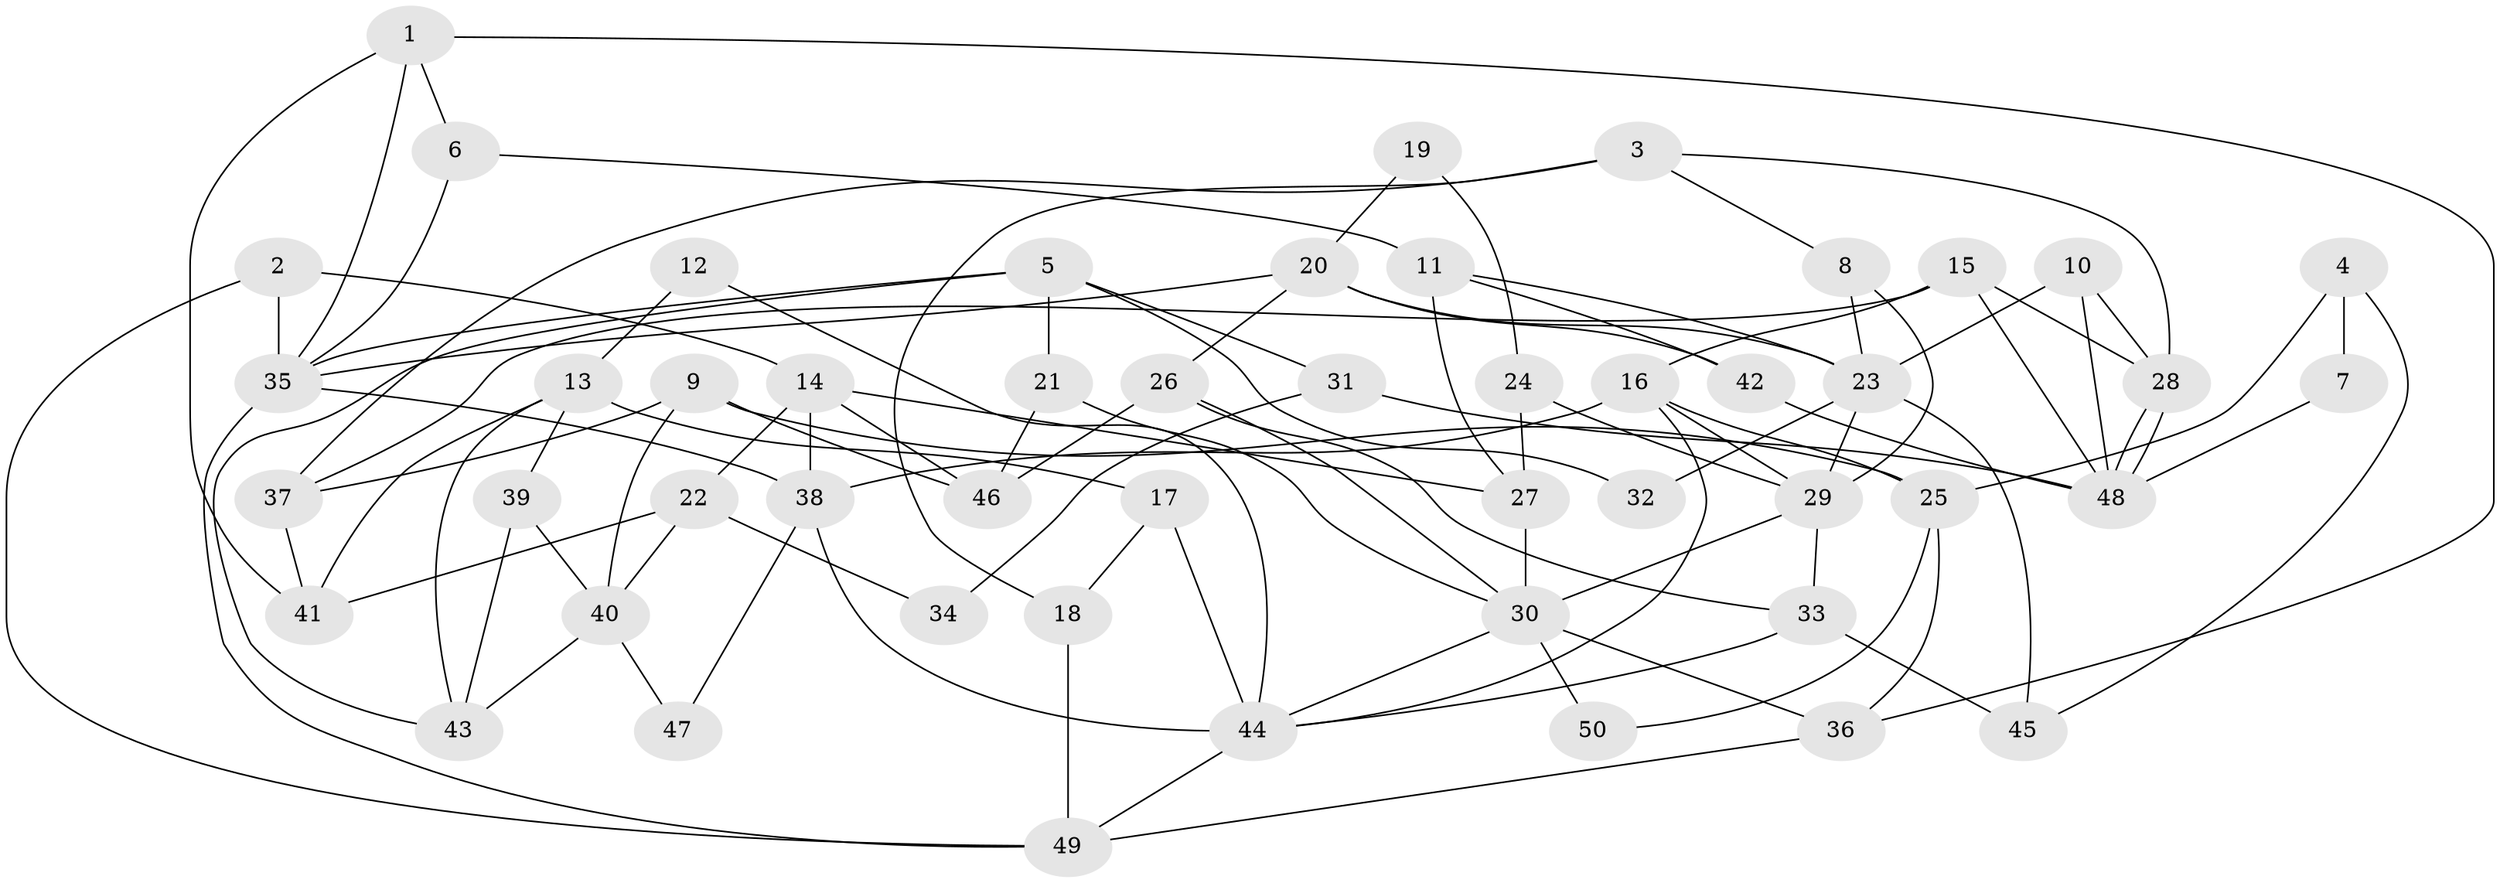 // coarse degree distribution, {7: 0.06666666666666667, 8: 0.03333333333333333, 4: 0.23333333333333334, 3: 0.2, 12: 0.03333333333333333, 2: 0.13333333333333333, 1: 0.03333333333333333, 9: 0.03333333333333333, 6: 0.1, 5: 0.13333333333333333}
// Generated by graph-tools (version 1.1) at 2025/18/03/04/25 18:18:41]
// undirected, 50 vertices, 100 edges
graph export_dot {
graph [start="1"]
  node [color=gray90,style=filled];
  1;
  2;
  3;
  4;
  5;
  6;
  7;
  8;
  9;
  10;
  11;
  12;
  13;
  14;
  15;
  16;
  17;
  18;
  19;
  20;
  21;
  22;
  23;
  24;
  25;
  26;
  27;
  28;
  29;
  30;
  31;
  32;
  33;
  34;
  35;
  36;
  37;
  38;
  39;
  40;
  41;
  42;
  43;
  44;
  45;
  46;
  47;
  48;
  49;
  50;
  1 -- 36;
  1 -- 41;
  1 -- 6;
  1 -- 35;
  2 -- 14;
  2 -- 35;
  2 -- 49;
  3 -- 37;
  3 -- 28;
  3 -- 8;
  3 -- 18;
  4 -- 25;
  4 -- 45;
  4 -- 7;
  5 -- 35;
  5 -- 21;
  5 -- 31;
  5 -- 32;
  5 -- 43;
  6 -- 35;
  6 -- 11;
  7 -- 48;
  8 -- 23;
  8 -- 29;
  9 -- 25;
  9 -- 46;
  9 -- 37;
  9 -- 40;
  10 -- 23;
  10 -- 48;
  10 -- 28;
  11 -- 42;
  11 -- 23;
  11 -- 27;
  12 -- 44;
  12 -- 13;
  13 -- 17;
  13 -- 43;
  13 -- 39;
  13 -- 41;
  14 -- 38;
  14 -- 22;
  14 -- 27;
  14 -- 46;
  15 -- 16;
  15 -- 28;
  15 -- 37;
  15 -- 48;
  16 -- 29;
  16 -- 44;
  16 -- 25;
  16 -- 38;
  17 -- 44;
  17 -- 18;
  18 -- 49;
  19 -- 24;
  19 -- 20;
  20 -- 23;
  20 -- 26;
  20 -- 35;
  20 -- 42;
  21 -- 46;
  21 -- 30;
  22 -- 40;
  22 -- 41;
  22 -- 34;
  23 -- 29;
  23 -- 32;
  23 -- 45;
  24 -- 27;
  24 -- 29;
  25 -- 36;
  25 -- 50;
  26 -- 30;
  26 -- 33;
  26 -- 46;
  27 -- 30;
  28 -- 48;
  28 -- 48;
  29 -- 30;
  29 -- 33;
  30 -- 44;
  30 -- 36;
  30 -- 50;
  31 -- 48;
  31 -- 34;
  33 -- 44;
  33 -- 45;
  35 -- 38;
  35 -- 49;
  36 -- 49;
  37 -- 41;
  38 -- 44;
  38 -- 47;
  39 -- 43;
  39 -- 40;
  40 -- 43;
  40 -- 47;
  42 -- 48;
  44 -- 49;
}
